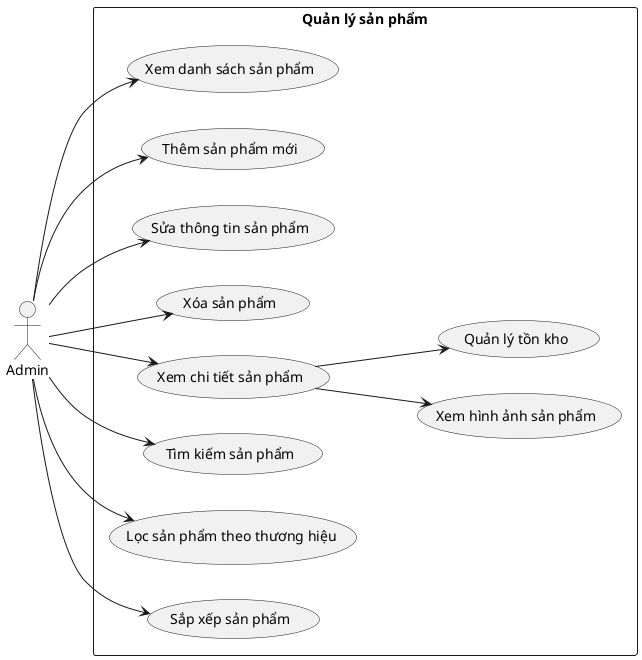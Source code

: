 @startuml
left to right direction

actor "Admin" as Admin

rectangle "Quản lý sản phẩm" {
    usecase "Xem danh sách sản phẩm" as UC_ViewList
    usecase "Thêm sản phẩm mới" as UC_AddProduct
    usecase "Sửa thông tin sản phẩm" as UC_EditProduct
    usecase "Xóa sản phẩm" as UC_DeleteProduct
    usecase "Xem chi tiết sản phẩm" as UC_ViewDetail
    usecase "Tìm kiếm sản phẩm" as UC_SearchProduct
    usecase "Lọc sản phẩm theo thương hiệu" as UC_FilterBrand
    usecase "Sắp xếp sản phẩm" as UC_SortProduct
    usecase "Xem hình ảnh sản phẩm" as UC_ViewImage
    usecase "Quản lý tồn kho" as UC_ManageStock
}

Admin --> UC_ViewList
Admin --> UC_AddProduct
Admin --> UC_EditProduct
Admin --> UC_DeleteProduct
Admin --> UC_ViewDetail
Admin --> UC_SearchProduct
Admin --> UC_FilterBrand
Admin --> UC_SortProduct
UC_ViewDetail --> UC_ViewImage
UC_ViewDetail --> UC_ManageStock

@enduml
